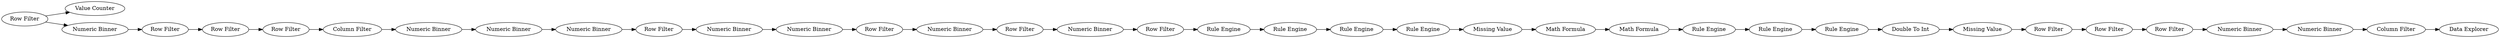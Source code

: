 digraph {
	"2174331395238894242_50" [label="Rule Engine"]
	"2174331395238894242_25" [label="Missing Value"]
	"2174331395238894242_45" [label="Row Filter"]
	"2174331395238894242_21" [label="Math Formula"]
	"2174331395238894242_51" [label="Row Filter"]
	"2174331395238894242_48" [label="Numeric Binner"]
	"2174331395238894242_11" [label="Row Filter"]
	"2174331395238894242_28" [label="Data Explorer"]
	"2174331395238894242_44" [label="Row Filter"]
	"2174331395238894242_35" [label="Row Filter"]
	"2174331395238894242_17" [label="Math Formula"]
	"2174331395238894242_47" [label="Numeric Binner"]
	"2174331395238894242_8" [label="Row Filter"]
	"2174331395238894242_33" [label="Rule Engine"]
	"2174331395238894242_26" [label="Double To Int"]
	"2174331395238894242_43" [label="Row Filter"]
	"2174331395238894242_46" [label="Row Filter"]
	"2174331395238894242_10" [label="Value Counter"]
	"2174331395238894242_20" [label="Rule Engine"]
	"2174331395238894242_19" [label="Rule Engine"]
	"2174331395238894242_49" [label="Rule Engine"]
	"2174331395238894242_12" [label="Column Filter"]
	"2174331395238894242_29" [label="Numeric Binner"]
	"2174331395238894242_53" [label="Row Filter"]
	"2174331395238894242_15" [label="Rule Engine"]
	"2174331395238894242_30" [label="Numeric Binner"]
	"2174331395238894242_52" [label="Column Filter"]
	"2174331395238894242_14" [label="Numeric Binner"]
	"2174331395238894242_16" [label="Missing Value"]
	"2174331395238894242_27" [label="Numeric Binner"]
	"2174331395238894242_18" [label="Rule Engine"]
	"2174331395238894242_31" [label="Numeric Binner"]
	"2174331395238894242_9" [label="Numeric Binner"]
	"2174331395238894242_13" [label="Row Filter"]
	"2174331395238894242_38" [label="Row Filter"]
	"2174331395238894242_36" [label="Numeric Binner"]
	"2174331395238894242_23" [label="Numeric Binner"]
	"2174331395238894242_26" -> "2174331395238894242_25"
	"2174331395238894242_17" -> "2174331395238894242_21"
	"2174331395238894242_14" -> "2174331395238894242_45"
	"2174331395238894242_51" -> "2174331395238894242_31"
	"2174331395238894242_48" -> "2174331395238894242_52"
	"2174331395238894242_21" -> "2174331395238894242_33"
	"2174331395238894242_50" -> "2174331395238894242_26"
	"2174331395238894242_44" -> "2174331395238894242_46"
	"2174331395238894242_43" -> "2174331395238894242_44"
	"2174331395238894242_23" -> "2174331395238894242_30"
	"2174331395238894242_20" -> "2174331395238894242_16"
	"2174331395238894242_46" -> "2174331395238894242_47"
	"2174331395238894242_38" -> "2174331395238894242_15"
	"2174331395238894242_19" -> "2174331395238894242_20"
	"2174331395238894242_52" -> "2174331395238894242_28"
	"2174331395238894242_33" -> "2174331395238894242_49"
	"2174331395238894242_25" -> "2174331395238894242_43"
	"2174331395238894242_53" -> "2174331395238894242_14"
	"2174331395238894242_18" -> "2174331395238894242_19"
	"2174331395238894242_30" -> "2174331395238894242_27"
	"2174331395238894242_11" -> "2174331395238894242_13"
	"2174331395238894242_8" -> "2174331395238894242_9"
	"2174331395238894242_31" -> "2174331395238894242_29"
	"2174331395238894242_8" -> "2174331395238894242_10"
	"2174331395238894242_29" -> "2174331395238894242_53"
	"2174331395238894242_9" -> "2174331395238894242_11"
	"2174331395238894242_27" -> "2174331395238894242_51"
	"2174331395238894242_36" -> "2174331395238894242_38"
	"2174331395238894242_12" -> "2174331395238894242_23"
	"2174331395238894242_49" -> "2174331395238894242_50"
	"2174331395238894242_47" -> "2174331395238894242_48"
	"2174331395238894242_45" -> "2174331395238894242_36"
	"2174331395238894242_35" -> "2174331395238894242_12"
	"2174331395238894242_15" -> "2174331395238894242_18"
	"2174331395238894242_13" -> "2174331395238894242_35"
	"2174331395238894242_16" -> "2174331395238894242_17"
	rankdir=LR
}
